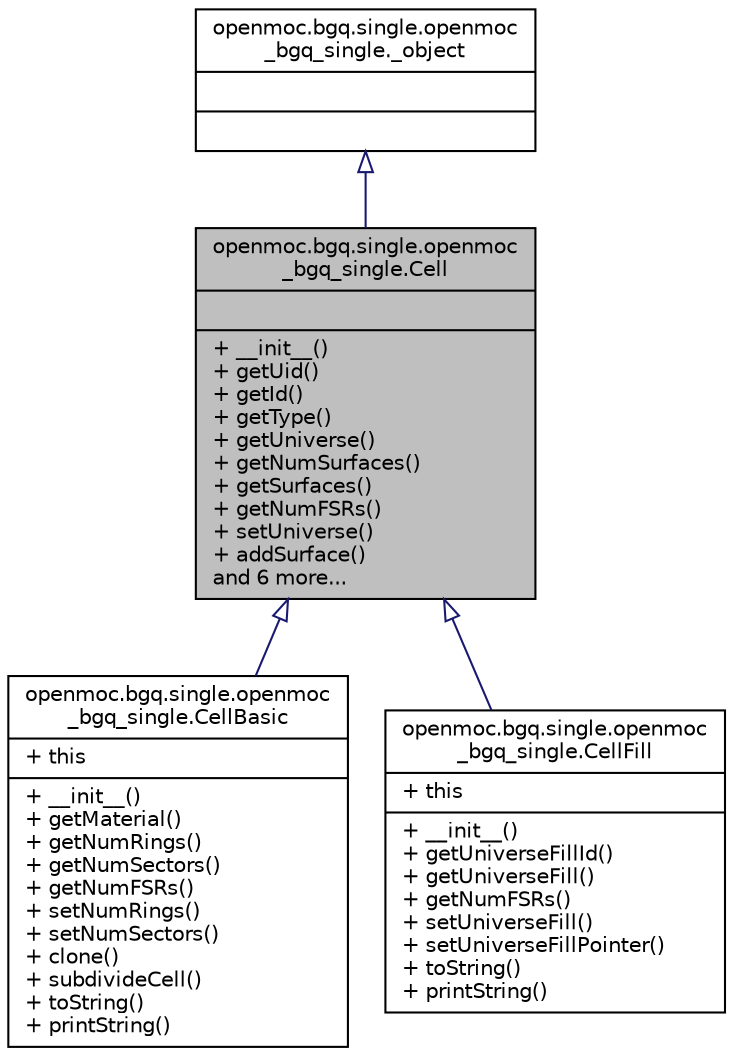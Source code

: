 digraph "openmoc.bgq.single.openmoc_bgq_single.Cell"
{
  edge [fontname="Helvetica",fontsize="10",labelfontname="Helvetica",labelfontsize="10"];
  node [fontname="Helvetica",fontsize="10",shape=record];
  Node1 [label="{openmoc.bgq.single.openmoc\l_bgq_single.Cell\n||+ __init__()\l+ getUid()\l+ getId()\l+ getType()\l+ getUniverse()\l+ getNumSurfaces()\l+ getSurfaces()\l+ getNumFSRs()\l+ setUniverse()\l+ addSurface()\land 6 more...\l}",height=0.2,width=0.4,color="black", fillcolor="grey75", style="filled" fontcolor="black"];
  Node2 -> Node1 [dir="back",color="midnightblue",fontsize="10",style="solid",arrowtail="onormal",fontname="Helvetica"];
  Node2 [label="{openmoc.bgq.single.openmoc\l_bgq_single._object\n||}",height=0.2,width=0.4,color="black", fillcolor="white", style="filled",URL="$classopenmoc_1_1bgq_1_1single_1_1openmoc__bgq__single_1_1__object.html"];
  Node1 -> Node3 [dir="back",color="midnightblue",fontsize="10",style="solid",arrowtail="onormal",fontname="Helvetica"];
  Node3 [label="{openmoc.bgq.single.openmoc\l_bgq_single.CellBasic\n|+ this\l|+ __init__()\l+ getMaterial()\l+ getNumRings()\l+ getNumSectors()\l+ getNumFSRs()\l+ setNumRings()\l+ setNumSectors()\l+ clone()\l+ subdivideCell()\l+ toString()\l+ printString()\l}",height=0.2,width=0.4,color="black", fillcolor="white", style="filled",URL="$classopenmoc_1_1bgq_1_1single_1_1openmoc__bgq__single_1_1CellBasic.html"];
  Node1 -> Node4 [dir="back",color="midnightblue",fontsize="10",style="solid",arrowtail="onormal",fontname="Helvetica"];
  Node4 [label="{openmoc.bgq.single.openmoc\l_bgq_single.CellFill\n|+ this\l|+ __init__()\l+ getUniverseFillId()\l+ getUniverseFill()\l+ getNumFSRs()\l+ setUniverseFill()\l+ setUniverseFillPointer()\l+ toString()\l+ printString()\l}",height=0.2,width=0.4,color="black", fillcolor="white", style="filled",URL="$classopenmoc_1_1bgq_1_1single_1_1openmoc__bgq__single_1_1CellFill.html"];
}
